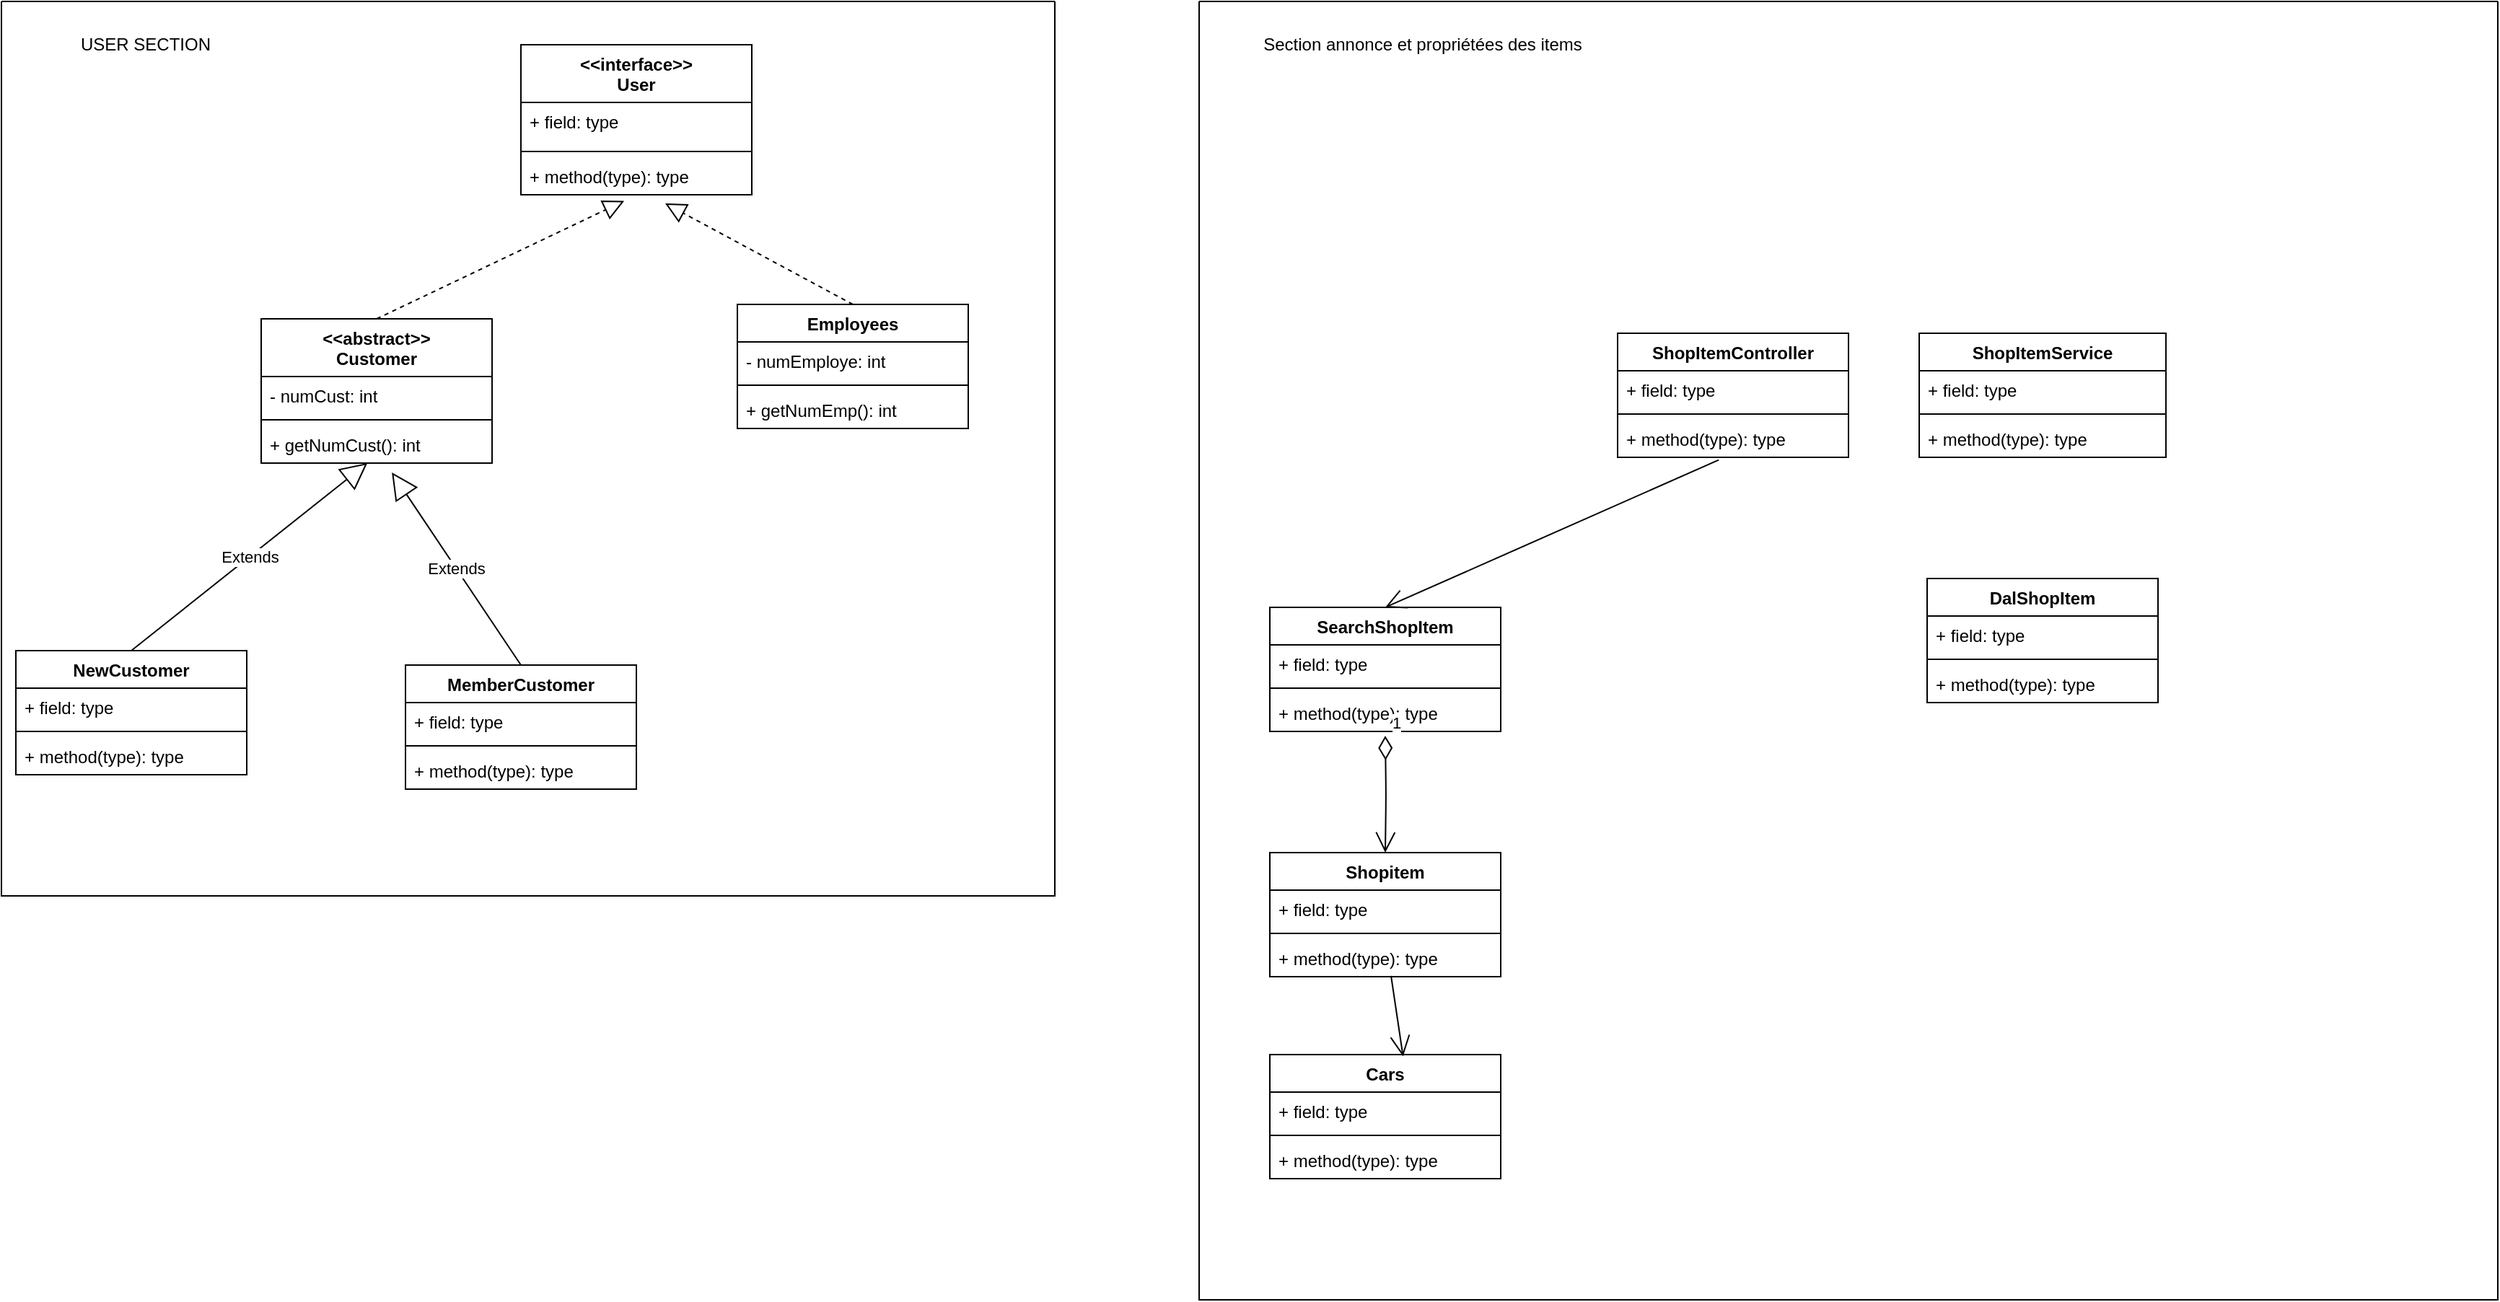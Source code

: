 <mxfile version="14.8.0" type="github">
  <diagram id="VdAfomHz3W7UpwvfJX0a" name="Page-1">
    <mxGraphModel dx="1038" dy="521" grid="1" gridSize="10" guides="1" tooltips="1" connect="1" arrows="1" fold="1" page="1" pageScale="1" pageWidth="827" pageHeight="1169" math="0" shadow="0">
      <root>
        <mxCell id="0" />
        <mxCell id="1" parent="0" />
        <mxCell id="HSfoVW4KDKeZu4hQ7mjs-30" value="" style="swimlane;startSize=0;container=1;" parent="1" vertex="1">
          <mxGeometry x="20" y="20" width="730" height="620" as="geometry" />
        </mxCell>
        <mxCell id="HSfoVW4KDKeZu4hQ7mjs-31" value="USER SECTION" style="text;html=1;strokeColor=none;fillColor=none;align=center;verticalAlign=middle;whiteSpace=wrap;rounded=0;" parent="HSfoVW4KDKeZu4hQ7mjs-30" vertex="1">
          <mxGeometry x="30" y="20" width="140" height="20" as="geometry" />
        </mxCell>
        <mxCell id="HSfoVW4KDKeZu4hQ7mjs-5" value="&lt;&lt;abstract&gt;&gt;&#xa;Customer" style="swimlane;fontStyle=1;align=center;verticalAlign=top;childLayout=stackLayout;horizontal=1;startSize=40;horizontalStack=0;resizeParent=1;resizeParentMax=0;resizeLast=0;collapsible=1;marginBottom=0;" parent="1" vertex="1">
          <mxGeometry x="200" y="240" width="160" height="100" as="geometry" />
        </mxCell>
        <mxCell id="HSfoVW4KDKeZu4hQ7mjs-6" value="- numCust: int" style="text;strokeColor=none;fillColor=none;align=left;verticalAlign=top;spacingLeft=4;spacingRight=4;overflow=hidden;rotatable=0;points=[[0,0.5],[1,0.5]];portConstraint=eastwest;" parent="HSfoVW4KDKeZu4hQ7mjs-5" vertex="1">
          <mxGeometry y="40" width="160" height="26" as="geometry" />
        </mxCell>
        <mxCell id="HSfoVW4KDKeZu4hQ7mjs-7" value="" style="line;strokeWidth=1;fillColor=none;align=left;verticalAlign=middle;spacingTop=-1;spacingLeft=3;spacingRight=3;rotatable=0;labelPosition=right;points=[];portConstraint=eastwest;" parent="HSfoVW4KDKeZu4hQ7mjs-5" vertex="1">
          <mxGeometry y="66" width="160" height="8" as="geometry" />
        </mxCell>
        <mxCell id="HSfoVW4KDKeZu4hQ7mjs-8" value="+ getNumCust(): int" style="text;strokeColor=none;fillColor=none;align=left;verticalAlign=top;spacingLeft=4;spacingRight=4;overflow=hidden;rotatable=0;points=[[0,0.5],[1,0.5]];portConstraint=eastwest;" parent="HSfoVW4KDKeZu4hQ7mjs-5" vertex="1">
          <mxGeometry y="74" width="160" height="26" as="geometry" />
        </mxCell>
        <mxCell id="HSfoVW4KDKeZu4hQ7mjs-9" value="NewCustomer" style="swimlane;fontStyle=1;align=center;verticalAlign=top;childLayout=stackLayout;horizontal=1;startSize=26;horizontalStack=0;resizeParent=1;resizeParentMax=0;resizeLast=0;collapsible=1;marginBottom=0;" parent="1" vertex="1">
          <mxGeometry x="30" y="470" width="160" height="86" as="geometry" />
        </mxCell>
        <mxCell id="HSfoVW4KDKeZu4hQ7mjs-10" value="+ field: type" style="text;strokeColor=none;fillColor=none;align=left;verticalAlign=top;spacingLeft=4;spacingRight=4;overflow=hidden;rotatable=0;points=[[0,0.5],[1,0.5]];portConstraint=eastwest;" parent="HSfoVW4KDKeZu4hQ7mjs-9" vertex="1">
          <mxGeometry y="26" width="160" height="26" as="geometry" />
        </mxCell>
        <mxCell id="HSfoVW4KDKeZu4hQ7mjs-11" value="" style="line;strokeWidth=1;fillColor=none;align=left;verticalAlign=middle;spacingTop=-1;spacingLeft=3;spacingRight=3;rotatable=0;labelPosition=right;points=[];portConstraint=eastwest;" parent="HSfoVW4KDKeZu4hQ7mjs-9" vertex="1">
          <mxGeometry y="52" width="160" height="8" as="geometry" />
        </mxCell>
        <mxCell id="HSfoVW4KDKeZu4hQ7mjs-12" value="+ method(type): type" style="text;strokeColor=none;fillColor=none;align=left;verticalAlign=top;spacingLeft=4;spacingRight=4;overflow=hidden;rotatable=0;points=[[0,0.5],[1,0.5]];portConstraint=eastwest;" parent="HSfoVW4KDKeZu4hQ7mjs-9" vertex="1">
          <mxGeometry y="60" width="160" height="26" as="geometry" />
        </mxCell>
        <mxCell id="HSfoVW4KDKeZu4hQ7mjs-13" value="MemberCustomer" style="swimlane;fontStyle=1;align=center;verticalAlign=top;childLayout=stackLayout;horizontal=1;startSize=26;horizontalStack=0;resizeParent=1;resizeParentMax=0;resizeLast=0;collapsible=1;marginBottom=0;" parent="1" vertex="1">
          <mxGeometry x="300" y="480" width="160" height="86" as="geometry" />
        </mxCell>
        <mxCell id="HSfoVW4KDKeZu4hQ7mjs-14" value="+ field: type" style="text;strokeColor=none;fillColor=none;align=left;verticalAlign=top;spacingLeft=4;spacingRight=4;overflow=hidden;rotatable=0;points=[[0,0.5],[1,0.5]];portConstraint=eastwest;" parent="HSfoVW4KDKeZu4hQ7mjs-13" vertex="1">
          <mxGeometry y="26" width="160" height="26" as="geometry" />
        </mxCell>
        <mxCell id="HSfoVW4KDKeZu4hQ7mjs-15" value="" style="line;strokeWidth=1;fillColor=none;align=left;verticalAlign=middle;spacingTop=-1;spacingLeft=3;spacingRight=3;rotatable=0;labelPosition=right;points=[];portConstraint=eastwest;" parent="HSfoVW4KDKeZu4hQ7mjs-13" vertex="1">
          <mxGeometry y="52" width="160" height="8" as="geometry" />
        </mxCell>
        <mxCell id="HSfoVW4KDKeZu4hQ7mjs-16" value="+ method(type): type" style="text;strokeColor=none;fillColor=none;align=left;verticalAlign=top;spacingLeft=4;spacingRight=4;overflow=hidden;rotatable=0;points=[[0,0.5],[1,0.5]];portConstraint=eastwest;" parent="HSfoVW4KDKeZu4hQ7mjs-13" vertex="1">
          <mxGeometry y="60" width="160" height="26" as="geometry" />
        </mxCell>
        <mxCell id="HSfoVW4KDKeZu4hQ7mjs-17" value="Employees" style="swimlane;fontStyle=1;align=center;verticalAlign=top;childLayout=stackLayout;horizontal=1;startSize=26;horizontalStack=0;resizeParent=1;resizeParentMax=0;resizeLast=0;collapsible=1;marginBottom=0;" parent="1" vertex="1">
          <mxGeometry x="530" y="230" width="160" height="86" as="geometry" />
        </mxCell>
        <mxCell id="HSfoVW4KDKeZu4hQ7mjs-18" value="- numEmploye: int" style="text;strokeColor=none;fillColor=none;align=left;verticalAlign=top;spacingLeft=4;spacingRight=4;overflow=hidden;rotatable=0;points=[[0,0.5],[1,0.5]];portConstraint=eastwest;" parent="HSfoVW4KDKeZu4hQ7mjs-17" vertex="1">
          <mxGeometry y="26" width="160" height="26" as="geometry" />
        </mxCell>
        <mxCell id="HSfoVW4KDKeZu4hQ7mjs-19" value="" style="line;strokeWidth=1;fillColor=none;align=left;verticalAlign=middle;spacingTop=-1;spacingLeft=3;spacingRight=3;rotatable=0;labelPosition=right;points=[];portConstraint=eastwest;" parent="HSfoVW4KDKeZu4hQ7mjs-17" vertex="1">
          <mxGeometry y="52" width="160" height="8" as="geometry" />
        </mxCell>
        <mxCell id="HSfoVW4KDKeZu4hQ7mjs-20" value="+ getNumEmp(): int" style="text;strokeColor=none;fillColor=none;align=left;verticalAlign=top;spacingLeft=4;spacingRight=4;overflow=hidden;rotatable=0;points=[[0,0.5],[1,0.5]];portConstraint=eastwest;" parent="HSfoVW4KDKeZu4hQ7mjs-17" vertex="1">
          <mxGeometry y="60" width="160" height="26" as="geometry" />
        </mxCell>
        <mxCell id="HSfoVW4KDKeZu4hQ7mjs-21" value="&lt;&lt;interface&gt;&gt;&#xa;User" style="swimlane;fontStyle=1;align=center;verticalAlign=top;childLayout=stackLayout;horizontal=1;startSize=40;horizontalStack=0;resizeParent=1;resizeParentMax=0;resizeLast=0;collapsible=1;marginBottom=0;" parent="1" vertex="1">
          <mxGeometry x="380" y="50" width="160" height="104" as="geometry" />
        </mxCell>
        <mxCell id="HSfoVW4KDKeZu4hQ7mjs-22" value="+ field: type" style="text;strokeColor=none;fillColor=none;align=left;verticalAlign=top;spacingLeft=4;spacingRight=4;overflow=hidden;rotatable=0;points=[[0,0.5],[1,0.5]];portConstraint=eastwest;" parent="HSfoVW4KDKeZu4hQ7mjs-21" vertex="1">
          <mxGeometry y="40" width="160" height="30" as="geometry" />
        </mxCell>
        <mxCell id="HSfoVW4KDKeZu4hQ7mjs-23" value="" style="line;strokeWidth=1;fillColor=none;align=left;verticalAlign=middle;spacingTop=-1;spacingLeft=3;spacingRight=3;rotatable=0;labelPosition=right;points=[];portConstraint=eastwest;" parent="HSfoVW4KDKeZu4hQ7mjs-21" vertex="1">
          <mxGeometry y="70" width="160" height="8" as="geometry" />
        </mxCell>
        <mxCell id="HSfoVW4KDKeZu4hQ7mjs-24" value="+ method(type): type" style="text;strokeColor=none;fillColor=none;align=left;verticalAlign=top;spacingLeft=4;spacingRight=4;overflow=hidden;rotatable=0;points=[[0,0.5],[1,0.5]];portConstraint=eastwest;" parent="HSfoVW4KDKeZu4hQ7mjs-21" vertex="1">
          <mxGeometry y="78" width="160" height="26" as="geometry" />
        </mxCell>
        <mxCell id="HSfoVW4KDKeZu4hQ7mjs-33" value="" style="swimlane;startSize=0;movable=1;" parent="1" vertex="1">
          <mxGeometry x="850" y="20" width="900" height="900" as="geometry" />
        </mxCell>
        <mxCell id="HSfoVW4KDKeZu4hQ7mjs-34" value="Section annonce et propriétées des items" style="text;html=1;strokeColor=none;fillColor=none;align=center;verticalAlign=middle;whiteSpace=wrap;rounded=0;" parent="HSfoVW4KDKeZu4hQ7mjs-33" vertex="1">
          <mxGeometry x="30" y="20" width="250" height="20" as="geometry" />
        </mxCell>
        <mxCell id="wNWmjISNZcc2_QmG-OW3-1" value="SearchShopItem" style="swimlane;fontStyle=1;align=center;verticalAlign=top;childLayout=stackLayout;horizontal=1;startSize=26;horizontalStack=0;resizeParent=1;resizeParentMax=0;resizeLast=0;collapsible=1;marginBottom=0;" vertex="1" parent="HSfoVW4KDKeZu4hQ7mjs-33">
          <mxGeometry x="49" y="420" width="160" height="86" as="geometry" />
        </mxCell>
        <mxCell id="wNWmjISNZcc2_QmG-OW3-2" value="+ field: type" style="text;strokeColor=none;fillColor=none;align=left;verticalAlign=top;spacingLeft=4;spacingRight=4;overflow=hidden;rotatable=0;points=[[0,0.5],[1,0.5]];portConstraint=eastwest;" vertex="1" parent="wNWmjISNZcc2_QmG-OW3-1">
          <mxGeometry y="26" width="160" height="26" as="geometry" />
        </mxCell>
        <mxCell id="wNWmjISNZcc2_QmG-OW3-3" value="" style="line;strokeWidth=1;fillColor=none;align=left;verticalAlign=middle;spacingTop=-1;spacingLeft=3;spacingRight=3;rotatable=0;labelPosition=right;points=[];portConstraint=eastwest;" vertex="1" parent="wNWmjISNZcc2_QmG-OW3-1">
          <mxGeometry y="52" width="160" height="8" as="geometry" />
        </mxCell>
        <mxCell id="wNWmjISNZcc2_QmG-OW3-4" value="+ method(type): type" style="text;strokeColor=none;fillColor=none;align=left;verticalAlign=top;spacingLeft=4;spacingRight=4;overflow=hidden;rotatable=0;points=[[0,0.5],[1,0.5]];portConstraint=eastwest;" vertex="1" parent="wNWmjISNZcc2_QmG-OW3-1">
          <mxGeometry y="60" width="160" height="26" as="geometry" />
        </mxCell>
        <mxCell id="HSfoVW4KDKeZu4hQ7mjs-1" value="Cars" style="swimlane;fontStyle=1;align=center;verticalAlign=top;childLayout=stackLayout;horizontal=1;startSize=26;horizontalStack=0;resizeParent=1;resizeParentMax=0;resizeLast=0;collapsible=1;marginBottom=0;" parent="HSfoVW4KDKeZu4hQ7mjs-33" vertex="1">
          <mxGeometry x="49" y="730" width="160" height="86" as="geometry" />
        </mxCell>
        <mxCell id="HSfoVW4KDKeZu4hQ7mjs-2" value="+ field: type" style="text;strokeColor=none;fillColor=none;align=left;verticalAlign=top;spacingLeft=4;spacingRight=4;overflow=hidden;rotatable=0;points=[[0,0.5],[1,0.5]];portConstraint=eastwest;" parent="HSfoVW4KDKeZu4hQ7mjs-1" vertex="1">
          <mxGeometry y="26" width="160" height="26" as="geometry" />
        </mxCell>
        <mxCell id="HSfoVW4KDKeZu4hQ7mjs-3" value="" style="line;strokeWidth=1;fillColor=none;align=left;verticalAlign=middle;spacingTop=-1;spacingLeft=3;spacingRight=3;rotatable=0;labelPosition=right;points=[];portConstraint=eastwest;" parent="HSfoVW4KDKeZu4hQ7mjs-1" vertex="1">
          <mxGeometry y="52" width="160" height="8" as="geometry" />
        </mxCell>
        <mxCell id="HSfoVW4KDKeZu4hQ7mjs-4" value="+ method(type): type" style="text;strokeColor=none;fillColor=none;align=left;verticalAlign=top;spacingLeft=4;spacingRight=4;overflow=hidden;rotatable=0;points=[[0,0.5],[1,0.5]];portConstraint=eastwest;" parent="HSfoVW4KDKeZu4hQ7mjs-1" vertex="1">
          <mxGeometry y="60" width="160" height="26" as="geometry" />
        </mxCell>
        <mxCell id="HSfoVW4KDKeZu4hQ7mjs-26" value="Shopitem" style="swimlane;fontStyle=1;align=center;verticalAlign=top;childLayout=stackLayout;horizontal=1;startSize=26;horizontalStack=0;resizeParent=1;resizeParentMax=0;resizeLast=0;collapsible=1;marginBottom=0;" parent="HSfoVW4KDKeZu4hQ7mjs-33" vertex="1">
          <mxGeometry x="49" y="590" width="160" height="86" as="geometry" />
        </mxCell>
        <mxCell id="HSfoVW4KDKeZu4hQ7mjs-27" value="+ field: type" style="text;strokeColor=none;fillColor=none;align=left;verticalAlign=top;spacingLeft=4;spacingRight=4;overflow=hidden;rotatable=0;points=[[0,0.5],[1,0.5]];portConstraint=eastwest;" parent="HSfoVW4KDKeZu4hQ7mjs-26" vertex="1">
          <mxGeometry y="26" width="160" height="26" as="geometry" />
        </mxCell>
        <mxCell id="HSfoVW4KDKeZu4hQ7mjs-28" value="" style="line;strokeWidth=1;fillColor=none;align=left;verticalAlign=middle;spacingTop=-1;spacingLeft=3;spacingRight=3;rotatable=0;labelPosition=right;points=[];portConstraint=eastwest;" parent="HSfoVW4KDKeZu4hQ7mjs-26" vertex="1">
          <mxGeometry y="52" width="160" height="8" as="geometry" />
        </mxCell>
        <mxCell id="HSfoVW4KDKeZu4hQ7mjs-29" value="+ method(type): type" style="text;strokeColor=none;fillColor=none;align=left;verticalAlign=top;spacingLeft=4;spacingRight=4;overflow=hidden;rotatable=0;points=[[0,0.5],[1,0.5]];portConstraint=eastwest;" parent="HSfoVW4KDKeZu4hQ7mjs-26" vertex="1">
          <mxGeometry y="60" width="160" height="26" as="geometry" />
        </mxCell>
        <mxCell id="wNWmjISNZcc2_QmG-OW3-5" value="ShopItemController" style="swimlane;fontStyle=1;align=center;verticalAlign=top;childLayout=stackLayout;horizontal=1;startSize=26;horizontalStack=0;resizeParent=1;resizeParentMax=0;resizeLast=0;collapsible=1;marginBottom=0;" vertex="1" parent="HSfoVW4KDKeZu4hQ7mjs-33">
          <mxGeometry x="290" y="230" width="160" height="86" as="geometry" />
        </mxCell>
        <mxCell id="wNWmjISNZcc2_QmG-OW3-6" value="+ field: type" style="text;strokeColor=none;fillColor=none;align=left;verticalAlign=top;spacingLeft=4;spacingRight=4;overflow=hidden;rotatable=0;points=[[0,0.5],[1,0.5]];portConstraint=eastwest;" vertex="1" parent="wNWmjISNZcc2_QmG-OW3-5">
          <mxGeometry y="26" width="160" height="26" as="geometry" />
        </mxCell>
        <mxCell id="wNWmjISNZcc2_QmG-OW3-7" value="" style="line;strokeWidth=1;fillColor=none;align=left;verticalAlign=middle;spacingTop=-1;spacingLeft=3;spacingRight=3;rotatable=0;labelPosition=right;points=[];portConstraint=eastwest;" vertex="1" parent="wNWmjISNZcc2_QmG-OW3-5">
          <mxGeometry y="52" width="160" height="8" as="geometry" />
        </mxCell>
        <mxCell id="wNWmjISNZcc2_QmG-OW3-8" value="+ method(type): type" style="text;strokeColor=none;fillColor=none;align=left;verticalAlign=top;spacingLeft=4;spacingRight=4;overflow=hidden;rotatable=0;points=[[0,0.5],[1,0.5]];portConstraint=eastwest;" vertex="1" parent="wNWmjISNZcc2_QmG-OW3-5">
          <mxGeometry y="60" width="160" height="26" as="geometry" />
        </mxCell>
        <mxCell id="wNWmjISNZcc2_QmG-OW3-9" value="ShopItemService" style="swimlane;fontStyle=1;align=center;verticalAlign=top;childLayout=stackLayout;horizontal=1;startSize=26;horizontalStack=0;resizeParent=1;resizeParentMax=0;resizeLast=0;collapsible=1;marginBottom=0;" vertex="1" parent="HSfoVW4KDKeZu4hQ7mjs-33">
          <mxGeometry x="499" y="230" width="171" height="86" as="geometry" />
        </mxCell>
        <mxCell id="wNWmjISNZcc2_QmG-OW3-10" value="+ field: type" style="text;strokeColor=none;fillColor=none;align=left;verticalAlign=top;spacingLeft=4;spacingRight=4;overflow=hidden;rotatable=0;points=[[0,0.5],[1,0.5]];portConstraint=eastwest;" vertex="1" parent="wNWmjISNZcc2_QmG-OW3-9">
          <mxGeometry y="26" width="171" height="26" as="geometry" />
        </mxCell>
        <mxCell id="wNWmjISNZcc2_QmG-OW3-11" value="" style="line;strokeWidth=1;fillColor=none;align=left;verticalAlign=middle;spacingTop=-1;spacingLeft=3;spacingRight=3;rotatable=0;labelPosition=right;points=[];portConstraint=eastwest;" vertex="1" parent="wNWmjISNZcc2_QmG-OW3-9">
          <mxGeometry y="52" width="171" height="8" as="geometry" />
        </mxCell>
        <mxCell id="wNWmjISNZcc2_QmG-OW3-12" value="+ method(type): type" style="text;strokeColor=none;fillColor=none;align=left;verticalAlign=top;spacingLeft=4;spacingRight=4;overflow=hidden;rotatable=0;points=[[0,0.5],[1,0.5]];portConstraint=eastwest;" vertex="1" parent="wNWmjISNZcc2_QmG-OW3-9">
          <mxGeometry y="60" width="171" height="26" as="geometry" />
        </mxCell>
        <mxCell id="wNWmjISNZcc2_QmG-OW3-13" value="DalShopItem" style="swimlane;fontStyle=1;align=center;verticalAlign=top;childLayout=stackLayout;horizontal=1;startSize=26;horizontalStack=0;resizeParent=1;resizeParentMax=0;resizeLast=0;collapsible=1;marginBottom=0;" vertex="1" parent="HSfoVW4KDKeZu4hQ7mjs-33">
          <mxGeometry x="504.5" y="400" width="160" height="86" as="geometry" />
        </mxCell>
        <mxCell id="wNWmjISNZcc2_QmG-OW3-14" value="+ field: type" style="text;strokeColor=none;fillColor=none;align=left;verticalAlign=top;spacingLeft=4;spacingRight=4;overflow=hidden;rotatable=0;points=[[0,0.5],[1,0.5]];portConstraint=eastwest;" vertex="1" parent="wNWmjISNZcc2_QmG-OW3-13">
          <mxGeometry y="26" width="160" height="26" as="geometry" />
        </mxCell>
        <mxCell id="wNWmjISNZcc2_QmG-OW3-15" value="" style="line;strokeWidth=1;fillColor=none;align=left;verticalAlign=middle;spacingTop=-1;spacingLeft=3;spacingRight=3;rotatable=0;labelPosition=right;points=[];portConstraint=eastwest;" vertex="1" parent="wNWmjISNZcc2_QmG-OW3-13">
          <mxGeometry y="52" width="160" height="8" as="geometry" />
        </mxCell>
        <mxCell id="wNWmjISNZcc2_QmG-OW3-16" value="+ method(type): type" style="text;strokeColor=none;fillColor=none;align=left;verticalAlign=top;spacingLeft=4;spacingRight=4;overflow=hidden;rotatable=0;points=[[0,0.5],[1,0.5]];portConstraint=eastwest;" vertex="1" parent="wNWmjISNZcc2_QmG-OW3-13">
          <mxGeometry y="60" width="160" height="26" as="geometry" />
        </mxCell>
        <mxCell id="wNWmjISNZcc2_QmG-OW3-17" value="1" style="endArrow=open;html=1;endSize=12;startArrow=diamondThin;startSize=14;startFill=0;edgeStyle=orthogonalEdgeStyle;align=left;verticalAlign=bottom;entryX=0.5;entryY=0;entryDx=0;entryDy=0;" edge="1" parent="HSfoVW4KDKeZu4hQ7mjs-33" target="HSfoVW4KDKeZu4hQ7mjs-26">
          <mxGeometry x="-1" y="3" relative="1" as="geometry">
            <mxPoint x="129" y="509" as="sourcePoint" />
            <mxPoint x="279" y="380" as="targetPoint" />
          </mxGeometry>
        </mxCell>
        <mxCell id="wNWmjISNZcc2_QmG-OW3-48" value="" style="endArrow=open;endFill=1;endSize=12;html=1;entryX=0.577;entryY=0.014;entryDx=0;entryDy=0;entryPerimeter=0;exitX=0.525;exitY=0.979;exitDx=0;exitDy=0;exitPerimeter=0;" edge="1" parent="HSfoVW4KDKeZu4hQ7mjs-33" source="HSfoVW4KDKeZu4hQ7mjs-29" target="HSfoVW4KDKeZu4hQ7mjs-1">
          <mxGeometry width="160" relative="1" as="geometry">
            <mxPoint x="60" y="700" as="sourcePoint" />
            <mxPoint x="220" y="700" as="targetPoint" />
          </mxGeometry>
        </mxCell>
        <mxCell id="wNWmjISNZcc2_QmG-OW3-22" value="" style="endArrow=block;dashed=1;endFill=0;endSize=12;html=1;entryX=0.447;entryY=1.165;entryDx=0;entryDy=0;entryPerimeter=0;exitX=0.5;exitY=0;exitDx=0;exitDy=0;" edge="1" parent="1" source="HSfoVW4KDKeZu4hQ7mjs-5" target="HSfoVW4KDKeZu4hQ7mjs-24">
          <mxGeometry width="160" relative="1" as="geometry">
            <mxPoint x="450" y="220" as="sourcePoint" />
            <mxPoint x="610" y="220" as="targetPoint" />
          </mxGeometry>
        </mxCell>
        <mxCell id="wNWmjISNZcc2_QmG-OW3-23" value="" style="endArrow=block;dashed=1;endFill=0;endSize=12;html=1;exitX=0.5;exitY=0;exitDx=0;exitDy=0;" edge="1" parent="1" source="HSfoVW4KDKeZu4hQ7mjs-17">
          <mxGeometry width="160" relative="1" as="geometry">
            <mxPoint x="560" y="201.71" as="sourcePoint" />
            <mxPoint x="480" y="160" as="targetPoint" />
          </mxGeometry>
        </mxCell>
        <mxCell id="wNWmjISNZcc2_QmG-OW3-24" value="Extends" style="endArrow=block;endSize=16;endFill=0;html=1;entryX=0.46;entryY=0.998;entryDx=0;entryDy=0;entryPerimeter=0;exitX=0.5;exitY=0;exitDx=0;exitDy=0;" edge="1" parent="1" source="HSfoVW4KDKeZu4hQ7mjs-9" target="HSfoVW4KDKeZu4hQ7mjs-8">
          <mxGeometry width="160" relative="1" as="geometry">
            <mxPoint x="400" y="460" as="sourcePoint" />
            <mxPoint x="560" y="460" as="targetPoint" />
          </mxGeometry>
        </mxCell>
        <mxCell id="wNWmjISNZcc2_QmG-OW3-25" value="Extends" style="endArrow=block;endSize=16;endFill=0;html=1;entryX=0.566;entryY=1.251;entryDx=0;entryDy=0;entryPerimeter=0;exitX=0.5;exitY=0;exitDx=0;exitDy=0;" edge="1" parent="1" source="HSfoVW4KDKeZu4hQ7mjs-13" target="HSfoVW4KDKeZu4hQ7mjs-8">
          <mxGeometry width="160" relative="1" as="geometry">
            <mxPoint x="230" y="510.05" as="sourcePoint" />
            <mxPoint x="393.6" y="379.998" as="targetPoint" />
          </mxGeometry>
        </mxCell>
        <mxCell id="wNWmjISNZcc2_QmG-OW3-27" value="" style="endArrow=open;endFill=1;endSize=12;html=1;exitX=0.438;exitY=1.07;exitDx=0;exitDy=0;exitPerimeter=0;" edge="1" parent="1" source="wNWmjISNZcc2_QmG-OW3-8">
          <mxGeometry width="160" relative="1" as="geometry">
            <mxPoint x="990" y="380" as="sourcePoint" />
            <mxPoint x="979" y="440" as="targetPoint" />
          </mxGeometry>
        </mxCell>
      </root>
    </mxGraphModel>
  </diagram>
</mxfile>
